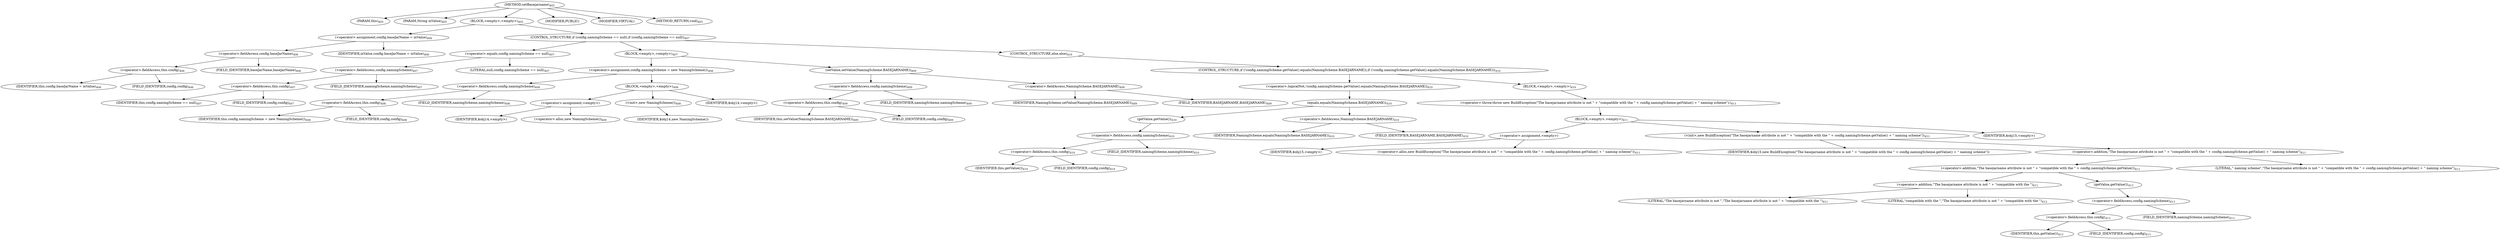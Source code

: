 digraph "setBasejarname" {  
"537" [label = <(METHOD,setBasejarname)<SUB>405</SUB>> ]
"538" [label = <(PARAM,this)<SUB>405</SUB>> ]
"539" [label = <(PARAM,String inValue)<SUB>405</SUB>> ]
"540" [label = <(BLOCK,&lt;empty&gt;,&lt;empty&gt;)<SUB>405</SUB>> ]
"541" [label = <(&lt;operator&gt;.assignment,config.baseJarName = inValue)<SUB>406</SUB>> ]
"542" [label = <(&lt;operator&gt;.fieldAccess,config.baseJarName)<SUB>406</SUB>> ]
"543" [label = <(&lt;operator&gt;.fieldAccess,this.config)<SUB>406</SUB>> ]
"544" [label = <(IDENTIFIER,this,config.baseJarName = inValue)<SUB>406</SUB>> ]
"545" [label = <(FIELD_IDENTIFIER,config,config)<SUB>406</SUB>> ]
"546" [label = <(FIELD_IDENTIFIER,baseJarName,baseJarName)<SUB>406</SUB>> ]
"547" [label = <(IDENTIFIER,inValue,config.baseJarName = inValue)<SUB>406</SUB>> ]
"548" [label = <(CONTROL_STRUCTURE,if (config.namingScheme == null),if (config.namingScheme == null))<SUB>407</SUB>> ]
"549" [label = <(&lt;operator&gt;.equals,config.namingScheme == null)<SUB>407</SUB>> ]
"550" [label = <(&lt;operator&gt;.fieldAccess,config.namingScheme)<SUB>407</SUB>> ]
"551" [label = <(&lt;operator&gt;.fieldAccess,this.config)<SUB>407</SUB>> ]
"552" [label = <(IDENTIFIER,this,config.namingScheme == null)<SUB>407</SUB>> ]
"553" [label = <(FIELD_IDENTIFIER,config,config)<SUB>407</SUB>> ]
"554" [label = <(FIELD_IDENTIFIER,namingScheme,namingScheme)<SUB>407</SUB>> ]
"555" [label = <(LITERAL,null,config.namingScheme == null)<SUB>407</SUB>> ]
"556" [label = <(BLOCK,&lt;empty&gt;,&lt;empty&gt;)<SUB>407</SUB>> ]
"557" [label = <(&lt;operator&gt;.assignment,config.namingScheme = new NamingScheme())<SUB>408</SUB>> ]
"558" [label = <(&lt;operator&gt;.fieldAccess,config.namingScheme)<SUB>408</SUB>> ]
"559" [label = <(&lt;operator&gt;.fieldAccess,this.config)<SUB>408</SUB>> ]
"560" [label = <(IDENTIFIER,this,config.namingScheme = new NamingScheme())<SUB>408</SUB>> ]
"561" [label = <(FIELD_IDENTIFIER,config,config)<SUB>408</SUB>> ]
"562" [label = <(FIELD_IDENTIFIER,namingScheme,namingScheme)<SUB>408</SUB>> ]
"563" [label = <(BLOCK,&lt;empty&gt;,&lt;empty&gt;)<SUB>408</SUB>> ]
"564" [label = <(&lt;operator&gt;.assignment,&lt;empty&gt;)> ]
"565" [label = <(IDENTIFIER,$obj14,&lt;empty&gt;)> ]
"566" [label = <(&lt;operator&gt;.alloc,new NamingScheme())<SUB>408</SUB>> ]
"567" [label = <(&lt;init&gt;,new NamingScheme())<SUB>408</SUB>> ]
"568" [label = <(IDENTIFIER,$obj14,new NamingScheme())> ]
"569" [label = <(IDENTIFIER,$obj14,&lt;empty&gt;)> ]
"570" [label = <(setValue,setValue(NamingScheme.BASEJARNAME))<SUB>409</SUB>> ]
"571" [label = <(&lt;operator&gt;.fieldAccess,config.namingScheme)<SUB>409</SUB>> ]
"572" [label = <(&lt;operator&gt;.fieldAccess,this.config)<SUB>409</SUB>> ]
"573" [label = <(IDENTIFIER,this,setValue(NamingScheme.BASEJARNAME))<SUB>409</SUB>> ]
"574" [label = <(FIELD_IDENTIFIER,config,config)<SUB>409</SUB>> ]
"575" [label = <(FIELD_IDENTIFIER,namingScheme,namingScheme)<SUB>409</SUB>> ]
"576" [label = <(&lt;operator&gt;.fieldAccess,NamingScheme.BASEJARNAME)<SUB>409</SUB>> ]
"577" [label = <(IDENTIFIER,NamingScheme,setValue(NamingScheme.BASEJARNAME))<SUB>409</SUB>> ]
"578" [label = <(FIELD_IDENTIFIER,BASEJARNAME,BASEJARNAME)<SUB>409</SUB>> ]
"579" [label = <(CONTROL_STRUCTURE,else,else)<SUB>410</SUB>> ]
"580" [label = <(CONTROL_STRUCTURE,if (!config.namingScheme.getValue().equals(NamingScheme.BASEJARNAME)),if (!config.namingScheme.getValue().equals(NamingScheme.BASEJARNAME)))<SUB>410</SUB>> ]
"581" [label = <(&lt;operator&gt;.logicalNot,!config.namingScheme.getValue().equals(NamingScheme.BASEJARNAME))<SUB>410</SUB>> ]
"582" [label = <(equals,equals(NamingScheme.BASEJARNAME))<SUB>410</SUB>> ]
"583" [label = <(getValue,getValue())<SUB>410</SUB>> ]
"584" [label = <(&lt;operator&gt;.fieldAccess,config.namingScheme)<SUB>410</SUB>> ]
"585" [label = <(&lt;operator&gt;.fieldAccess,this.config)<SUB>410</SUB>> ]
"586" [label = <(IDENTIFIER,this,getValue())<SUB>410</SUB>> ]
"587" [label = <(FIELD_IDENTIFIER,config,config)<SUB>410</SUB>> ]
"588" [label = <(FIELD_IDENTIFIER,namingScheme,namingScheme)<SUB>410</SUB>> ]
"589" [label = <(&lt;operator&gt;.fieldAccess,NamingScheme.BASEJARNAME)<SUB>410</SUB>> ]
"590" [label = <(IDENTIFIER,NamingScheme,equals(NamingScheme.BASEJARNAME))<SUB>410</SUB>> ]
"591" [label = <(FIELD_IDENTIFIER,BASEJARNAME,BASEJARNAME)<SUB>410</SUB>> ]
"592" [label = <(BLOCK,&lt;empty&gt;,&lt;empty&gt;)<SUB>410</SUB>> ]
"593" [label = <(&lt;operator&gt;.throw,throw new BuildException(&quot;The basejarname attribute is not &quot; + &quot;compatible with the &quot; + config.namingScheme.getValue() + &quot; naming scheme&quot;);)<SUB>411</SUB>> ]
"594" [label = <(BLOCK,&lt;empty&gt;,&lt;empty&gt;)<SUB>411</SUB>> ]
"595" [label = <(&lt;operator&gt;.assignment,&lt;empty&gt;)> ]
"596" [label = <(IDENTIFIER,$obj15,&lt;empty&gt;)> ]
"597" [label = <(&lt;operator&gt;.alloc,new BuildException(&quot;The basejarname attribute is not &quot; + &quot;compatible with the &quot; + config.namingScheme.getValue() + &quot; naming scheme&quot;))<SUB>411</SUB>> ]
"598" [label = <(&lt;init&gt;,new BuildException(&quot;The basejarname attribute is not &quot; + &quot;compatible with the &quot; + config.namingScheme.getValue() + &quot; naming scheme&quot;))<SUB>411</SUB>> ]
"599" [label = <(IDENTIFIER,$obj15,new BuildException(&quot;The basejarname attribute is not &quot; + &quot;compatible with the &quot; + config.namingScheme.getValue() + &quot; naming scheme&quot;))> ]
"600" [label = <(&lt;operator&gt;.addition,&quot;The basejarname attribute is not &quot; + &quot;compatible with the &quot; + config.namingScheme.getValue() + &quot; naming scheme&quot;)<SUB>411</SUB>> ]
"601" [label = <(&lt;operator&gt;.addition,&quot;The basejarname attribute is not &quot; + &quot;compatible with the &quot; + config.namingScheme.getValue())<SUB>411</SUB>> ]
"602" [label = <(&lt;operator&gt;.addition,&quot;The basejarname attribute is not &quot; + &quot;compatible with the &quot;)<SUB>411</SUB>> ]
"603" [label = <(LITERAL,&quot;The basejarname attribute is not &quot;,&quot;The basejarname attribute is not &quot; + &quot;compatible with the &quot;)<SUB>411</SUB>> ]
"604" [label = <(LITERAL,&quot;compatible with the &quot;,&quot;The basejarname attribute is not &quot; + &quot;compatible with the &quot;)<SUB>412</SUB>> ]
"605" [label = <(getValue,getValue())<SUB>413</SUB>> ]
"606" [label = <(&lt;operator&gt;.fieldAccess,config.namingScheme)<SUB>413</SUB>> ]
"607" [label = <(&lt;operator&gt;.fieldAccess,this.config)<SUB>413</SUB>> ]
"608" [label = <(IDENTIFIER,this,getValue())<SUB>413</SUB>> ]
"609" [label = <(FIELD_IDENTIFIER,config,config)<SUB>413</SUB>> ]
"610" [label = <(FIELD_IDENTIFIER,namingScheme,namingScheme)<SUB>413</SUB>> ]
"611" [label = <(LITERAL,&quot; naming scheme&quot;,&quot;The basejarname attribute is not &quot; + &quot;compatible with the &quot; + config.namingScheme.getValue() + &quot; naming scheme&quot;)<SUB>413</SUB>> ]
"612" [label = <(IDENTIFIER,$obj15,&lt;empty&gt;)> ]
"613" [label = <(MODIFIER,PUBLIC)> ]
"614" [label = <(MODIFIER,VIRTUAL)> ]
"615" [label = <(METHOD_RETURN,void)<SUB>405</SUB>> ]
  "537" -> "538" 
  "537" -> "539" 
  "537" -> "540" 
  "537" -> "613" 
  "537" -> "614" 
  "537" -> "615" 
  "540" -> "541" 
  "540" -> "548" 
  "541" -> "542" 
  "541" -> "547" 
  "542" -> "543" 
  "542" -> "546" 
  "543" -> "544" 
  "543" -> "545" 
  "548" -> "549" 
  "548" -> "556" 
  "548" -> "579" 
  "549" -> "550" 
  "549" -> "555" 
  "550" -> "551" 
  "550" -> "554" 
  "551" -> "552" 
  "551" -> "553" 
  "556" -> "557" 
  "556" -> "570" 
  "557" -> "558" 
  "557" -> "563" 
  "558" -> "559" 
  "558" -> "562" 
  "559" -> "560" 
  "559" -> "561" 
  "563" -> "564" 
  "563" -> "567" 
  "563" -> "569" 
  "564" -> "565" 
  "564" -> "566" 
  "567" -> "568" 
  "570" -> "571" 
  "570" -> "576" 
  "571" -> "572" 
  "571" -> "575" 
  "572" -> "573" 
  "572" -> "574" 
  "576" -> "577" 
  "576" -> "578" 
  "579" -> "580" 
  "580" -> "581" 
  "580" -> "592" 
  "581" -> "582" 
  "582" -> "583" 
  "582" -> "589" 
  "583" -> "584" 
  "584" -> "585" 
  "584" -> "588" 
  "585" -> "586" 
  "585" -> "587" 
  "589" -> "590" 
  "589" -> "591" 
  "592" -> "593" 
  "593" -> "594" 
  "594" -> "595" 
  "594" -> "598" 
  "594" -> "612" 
  "595" -> "596" 
  "595" -> "597" 
  "598" -> "599" 
  "598" -> "600" 
  "600" -> "601" 
  "600" -> "611" 
  "601" -> "602" 
  "601" -> "605" 
  "602" -> "603" 
  "602" -> "604" 
  "605" -> "606" 
  "606" -> "607" 
  "606" -> "610" 
  "607" -> "608" 
  "607" -> "609" 
}
